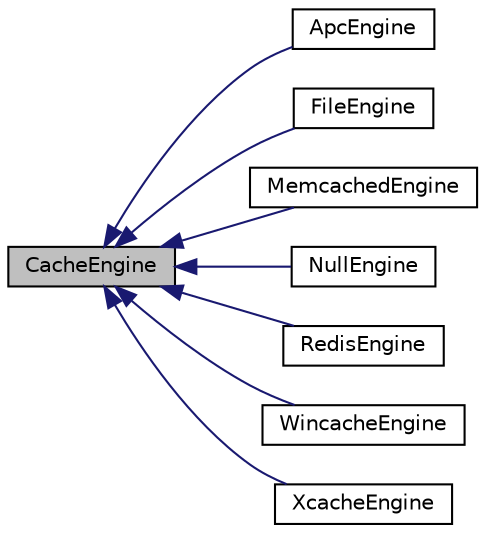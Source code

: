 digraph "CacheEngine"
{
  edge [fontname="Helvetica",fontsize="10",labelfontname="Helvetica",labelfontsize="10"];
  node [fontname="Helvetica",fontsize="10",shape=record];
  rankdir="LR";
  Node1 [label="CacheEngine",height=0.2,width=0.4,color="black", fillcolor="grey75", style="filled", fontcolor="black"];
  Node1 -> Node2 [dir="back",color="midnightblue",fontsize="10",style="solid",fontname="Helvetica"];
  Node2 [label="ApcEngine",height=0.2,width=0.4,color="black", fillcolor="white", style="filled",URL="$class_cake_1_1_cache_1_1_engine_1_1_apc_engine.html"];
  Node1 -> Node3 [dir="back",color="midnightblue",fontsize="10",style="solid",fontname="Helvetica"];
  Node3 [label="FileEngine",height=0.2,width=0.4,color="black", fillcolor="white", style="filled",URL="$class_cake_1_1_cache_1_1_engine_1_1_file_engine.html"];
  Node1 -> Node4 [dir="back",color="midnightblue",fontsize="10",style="solid",fontname="Helvetica"];
  Node4 [label="MemcachedEngine",height=0.2,width=0.4,color="black", fillcolor="white", style="filled",URL="$class_cake_1_1_cache_1_1_engine_1_1_memcached_engine.html"];
  Node1 -> Node5 [dir="back",color="midnightblue",fontsize="10",style="solid",fontname="Helvetica"];
  Node5 [label="NullEngine",height=0.2,width=0.4,color="black", fillcolor="white", style="filled",URL="$class_cake_1_1_cache_1_1_engine_1_1_null_engine.html"];
  Node1 -> Node6 [dir="back",color="midnightblue",fontsize="10",style="solid",fontname="Helvetica"];
  Node6 [label="RedisEngine",height=0.2,width=0.4,color="black", fillcolor="white", style="filled",URL="$class_cake_1_1_cache_1_1_engine_1_1_redis_engine.html"];
  Node1 -> Node7 [dir="back",color="midnightblue",fontsize="10",style="solid",fontname="Helvetica"];
  Node7 [label="WincacheEngine",height=0.2,width=0.4,color="black", fillcolor="white", style="filled",URL="$class_cake_1_1_cache_1_1_engine_1_1_wincache_engine.html"];
  Node1 -> Node8 [dir="back",color="midnightblue",fontsize="10",style="solid",fontname="Helvetica"];
  Node8 [label="XcacheEngine",height=0.2,width=0.4,color="black", fillcolor="white", style="filled",URL="$class_cake_1_1_cache_1_1_engine_1_1_xcache_engine.html"];
}
